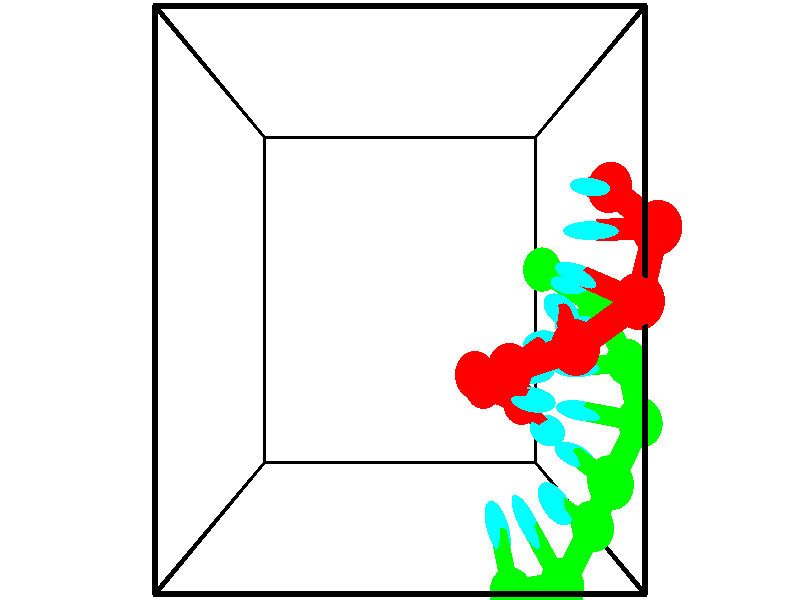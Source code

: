 // switches for output
#declare DRAW_BASES = 1; // possible values are 0, 1; only relevant for DNA ribbons
#declare DRAW_BASES_TYPE = 3; // possible values are 1, 2, 3; only relevant for DNA ribbons
#declare DRAW_FOG = 0; // set to 1 to enable fog

#include "colors.inc"

#include "transforms.inc"
background { rgb <1, 1, 1>}

#default {
   normal{
       ripples 0.25
       frequency 0.20
       turbulence 0.2
       lambda 5
   }
	finish {
		phong 0.1
		phong_size 40.
	}
}

// original window dimensions: 1024x640


// camera settings

camera {
	sky <-0, 1, 0>
	up <-0, 1, 0>
	right 1.6 * <1, 0, 0>
	location <2.5, 2.5, 11.1562>
	look_at <2.5, 2.5, 2.5>
	direction <0, 0, -8.6562>
	angle 67.0682
}


# declare cpy_camera_pos = <2.5, 2.5, 11.1562>;
# if (DRAW_FOG = 1)
fog {
	fog_type 2
	up vnormalize(cpy_camera_pos)
	color rgbt<1,1,1,0.3>
	distance 1e-5
	fog_alt 3e-3
	fog_offset 4
}
# end


// LIGHTS

# declare lum = 6;
global_settings {
	ambient_light rgb lum * <0.05, 0.05, 0.05>
	max_trace_level 15
}# declare cpy_direct_light_amount = 0.25;
light_source
{	1000 * <-1, -1, 1>,
	rgb lum * cpy_direct_light_amount
	parallel
}

light_source
{	1000 * <1, 1, -1>,
	rgb lum * cpy_direct_light_amount
	parallel
}

// strand 0

// nucleotide -1

// particle -1
sphere {
	<4.980454, 3.609045, 4.011642> 0.250000
	pigment { color rgbt <1,0,0,0> }
	no_shadow
}
cylinder {
	<4.748009, 3.562143, 4.333775>,  <4.608541, 3.534002, 4.527054>, 0.100000
	pigment { color rgbt <1,0,0,0> }
	no_shadow
}
cylinder {
	<4.748009, 3.562143, 4.333775>,  <4.980454, 3.609045, 4.011642>, 0.100000
	pigment { color rgbt <1,0,0,0> }
	no_shadow
}

// particle -1
sphere {
	<4.748009, 3.562143, 4.333775> 0.100000
	pigment { color rgbt <1,0,0,0> }
	no_shadow
}
sphere {
	0, 1
	scale<0.080000,0.200000,0.300000>
	matrix <-0.093926, -0.973291, -0.209484,
		0.808385, -0.197375, 0.554578,
		-0.581113, -0.117255, 0.805332,
		4.573675, 3.526966, 4.575374>
	pigment { color rgbt <0,1,1,0> }
	no_shadow
}
cylinder {
	<5.271169, 3.148118, 4.641673>,  <4.980454, 3.609045, 4.011642>, 0.130000
	pigment { color rgbt <1,0,0,0> }
	no_shadow
}

// nucleotide -1

// particle -1
sphere {
	<5.271169, 3.148118, 4.641673> 0.250000
	pigment { color rgbt <1,0,0,0> }
	no_shadow
}
cylinder {
	<4.871468, 3.136700, 4.631248>,  <4.631647, 3.129849, 4.624994>, 0.100000
	pigment { color rgbt <1,0,0,0> }
	no_shadow
}
cylinder {
	<4.871468, 3.136700, 4.631248>,  <5.271169, 3.148118, 4.641673>, 0.100000
	pigment { color rgbt <1,0,0,0> }
	no_shadow
}

// particle -1
sphere {
	<4.871468, 3.136700, 4.631248> 0.100000
	pigment { color rgbt <1,0,0,0> }
	no_shadow
}
sphere {
	0, 1
	scale<0.080000,0.200000,0.300000>
	matrix <0.034012, -0.969684, -0.241983,
		-0.018364, -0.242689, 0.969930,
		-0.999253, -0.028546, -0.026061,
		4.571692, 3.128136, 4.623430>
	pigment { color rgbt <0,1,1,0> }
	no_shadow
}
cylinder {
	<4.986670, 2.489592, 4.867621>,  <5.271169, 3.148118, 4.641673>, 0.130000
	pigment { color rgbt <1,0,0,0> }
	no_shadow
}

// nucleotide -1

// particle -1
sphere {
	<4.986670, 2.489592, 4.867621> 0.250000
	pigment { color rgbt <1,0,0,0> }
	no_shadow
}
cylinder {
	<4.713058, 2.627678, 4.610582>,  <4.548891, 2.710529, 4.456359>, 0.100000
	pigment { color rgbt <1,0,0,0> }
	no_shadow
}
cylinder {
	<4.713058, 2.627678, 4.610582>,  <4.986670, 2.489592, 4.867621>, 0.100000
	pigment { color rgbt <1,0,0,0> }
	no_shadow
}

// particle -1
sphere {
	<4.713058, 2.627678, 4.610582> 0.100000
	pigment { color rgbt <1,0,0,0> }
	no_shadow
}
sphere {
	0, 1
	scale<0.080000,0.200000,0.300000>
	matrix <-0.139313, -0.926537, -0.349458,
		-0.716027, -0.149518, 0.681872,
		-0.684030, 0.345215, -0.642596,
		4.507849, 2.731242, 4.417804>
	pigment { color rgbt <0,1,1,0> }
	no_shadow
}
cylinder {
	<4.358520, 2.080237, 4.756259>,  <4.986670, 2.489592, 4.867621>, 0.130000
	pigment { color rgbt <1,0,0,0> }
	no_shadow
}

// nucleotide -1

// particle -1
sphere {
	<4.358520, 2.080237, 4.756259> 0.250000
	pigment { color rgbt <1,0,0,0> }
	no_shadow
}
cylinder {
	<4.366806, 2.266482, 4.402361>,  <4.371778, 2.378228, 4.190022>, 0.100000
	pigment { color rgbt <1,0,0,0> }
	no_shadow
}
cylinder {
	<4.366806, 2.266482, 4.402361>,  <4.358520, 2.080237, 4.756259>, 0.100000
	pigment { color rgbt <1,0,0,0> }
	no_shadow
}

// particle -1
sphere {
	<4.366806, 2.266482, 4.402361> 0.100000
	pigment { color rgbt <1,0,0,0> }
	no_shadow
}
sphere {
	0, 1
	scale<0.080000,0.200000,0.300000>
	matrix <-0.158192, -0.872263, -0.462745,
		-0.987191, 0.149546, 0.055588,
		0.020715, 0.465612, -0.884747,
		4.373020, 2.406165, 4.136937>
	pigment { color rgbt <0,1,1,0> }
	no_shadow
}
cylinder {
	<3.730374, 1.848959, 4.387250>,  <4.358520, 2.080237, 4.756259>, 0.130000
	pigment { color rgbt <1,0,0,0> }
	no_shadow
}

// nucleotide -1

// particle -1
sphere {
	<3.730374, 1.848959, 4.387250> 0.250000
	pigment { color rgbt <1,0,0,0> }
	no_shadow
}
cylinder {
	<4.002304, 1.966329, 4.118404>,  <4.165462, 2.036752, 3.957097>, 0.100000
	pigment { color rgbt <1,0,0,0> }
	no_shadow
}
cylinder {
	<4.002304, 1.966329, 4.118404>,  <3.730374, 1.848959, 4.387250>, 0.100000
	pigment { color rgbt <1,0,0,0> }
	no_shadow
}

// particle -1
sphere {
	<4.002304, 1.966329, 4.118404> 0.100000
	pigment { color rgbt <1,0,0,0> }
	no_shadow
}
sphere {
	0, 1
	scale<0.080000,0.200000,0.300000>
	matrix <-0.079435, -0.881616, -0.465235,
		-0.729059, 0.369668, -0.576036,
		0.679825, 0.293427, -0.672115,
		4.206252, 2.054357, 3.916770>
	pigment { color rgbt <0,1,1,0> }
	no_shadow
}
cylinder {
	<3.435793, 1.721229, 3.641237>,  <3.730374, 1.848959, 4.387250>, 0.130000
	pigment { color rgbt <1,0,0,0> }
	no_shadow
}

// nucleotide -1

// particle -1
sphere {
	<3.435793, 1.721229, 3.641237> 0.250000
	pigment { color rgbt <1,0,0,0> }
	no_shadow
}
cylinder {
	<3.834236, 1.741912, 3.612688>,  <4.073302, 1.754322, 3.595558>, 0.100000
	pigment { color rgbt <1,0,0,0> }
	no_shadow
}
cylinder {
	<3.834236, 1.741912, 3.612688>,  <3.435793, 1.721229, 3.641237>, 0.100000
	pigment { color rgbt <1,0,0,0> }
	no_shadow
}

// particle -1
sphere {
	<3.834236, 1.741912, 3.612688> 0.100000
	pigment { color rgbt <1,0,0,0> }
	no_shadow
}
sphere {
	0, 1
	scale<0.080000,0.200000,0.300000>
	matrix <0.011703, -0.880246, -0.474374,
		-0.087354, 0.471693, -0.877425,
		0.996109, 0.051707, -0.071373,
		4.133069, 1.757424, 3.591276>
	pigment { color rgbt <0,1,1,0> }
	no_shadow
}
cylinder {
	<3.629516, 1.521899, 2.968607>,  <3.435793, 1.721229, 3.641237>, 0.130000
	pigment { color rgbt <1,0,0,0> }
	no_shadow
}

// nucleotide -1

// particle -1
sphere {
	<3.629516, 1.521899, 2.968607> 0.250000
	pigment { color rgbt <1,0,0,0> }
	no_shadow
}
cylinder {
	<3.964203, 1.467381, 3.180769>,  <4.165015, 1.434671, 3.308066>, 0.100000
	pigment { color rgbt <1,0,0,0> }
	no_shadow
}
cylinder {
	<3.964203, 1.467381, 3.180769>,  <3.629516, 1.521899, 2.968607>, 0.100000
	pigment { color rgbt <1,0,0,0> }
	no_shadow
}

// particle -1
sphere {
	<3.964203, 1.467381, 3.180769> 0.100000
	pigment { color rgbt <1,0,0,0> }
	no_shadow
}
sphere {
	0, 1
	scale<0.080000,0.200000,0.300000>
	matrix <0.132032, -0.889759, -0.436916,
		0.531482, 0.435606, -0.726481,
		0.836716, -0.136294, 0.530405,
		4.215218, 1.426493, 3.339890>
	pigment { color rgbt <0,1,1,0> }
	no_shadow
}
cylinder {
	<4.233967, 1.260819, 2.498167>,  <3.629516, 1.521899, 2.968607>, 0.130000
	pigment { color rgbt <1,0,0,0> }
	no_shadow
}

// nucleotide -1

// particle -1
sphere {
	<4.233967, 1.260819, 2.498167> 0.250000
	pigment { color rgbt <1,0,0,0> }
	no_shadow
}
cylinder {
	<4.361626, 1.145598, 2.859314>,  <4.438221, 1.076465, 3.076002>, 0.100000
	pigment { color rgbt <1,0,0,0> }
	no_shadow
}
cylinder {
	<4.361626, 1.145598, 2.859314>,  <4.233967, 1.260819, 2.498167>, 0.100000
	pigment { color rgbt <1,0,0,0> }
	no_shadow
}

// particle -1
sphere {
	<4.361626, 1.145598, 2.859314> 0.100000
	pigment { color rgbt <1,0,0,0> }
	no_shadow
}
sphere {
	0, 1
	scale<0.080000,0.200000,0.300000>
	matrix <0.349985, -0.849521, -0.394746,
		0.880713, 0.441972, -0.170308,
		0.319147, -0.288053, 0.902868,
		4.457370, 1.059182, 3.130174>
	pigment { color rgbt <0,1,1,0> }
	no_shadow
}
// strand 1

// nucleotide -1

// particle -1
sphere {
	<3.778673, -0.317434, 4.235799> 0.250000
	pigment { color rgbt <0,1,0,0> }
	no_shadow
}
cylinder {
	<3.734207, -0.039474, 3.951614>,  <3.707528, 0.127301, 3.781103>, 0.100000
	pigment { color rgbt <0,1,0,0> }
	no_shadow
}
cylinder {
	<3.734207, -0.039474, 3.951614>,  <3.778673, -0.317434, 4.235799>, 0.100000
	pigment { color rgbt <0,1,0,0> }
	no_shadow
}

// particle -1
sphere {
	<3.734207, -0.039474, 3.951614> 0.100000
	pigment { color rgbt <0,1,0,0> }
	no_shadow
}
sphere {
	0, 1
	scale<0.080000,0.200000,0.300000>
	matrix <0.648214, 0.592588, 0.478182,
		0.753300, -0.407375, -0.516319,
		-0.111165, 0.694900, -0.710462,
		3.700858, 0.168995, 3.738476>
	pigment { color rgbt <0,1,1,0> }
	no_shadow
}
cylinder {
	<4.394300, -0.280120, 4.104192>,  <3.778673, -0.317434, 4.235799>, 0.130000
	pigment { color rgbt <0,1,0,0> }
	no_shadow
}

// nucleotide -1

// particle -1
sphere {
	<4.394300, -0.280120, 4.104192> 0.250000
	pigment { color rgbt <0,1,0,0> }
	no_shadow
}
cylinder {
	<4.179993, 0.047504, 4.022129>,  <4.051408, 0.244079, 3.972891>, 0.100000
	pigment { color rgbt <0,1,0,0> }
	no_shadow
}
cylinder {
	<4.179993, 0.047504, 4.022129>,  <4.394300, -0.280120, 4.104192>, 0.100000
	pigment { color rgbt <0,1,0,0> }
	no_shadow
}

// particle -1
sphere {
	<4.179993, 0.047504, 4.022129> 0.100000
	pigment { color rgbt <0,1,0,0> }
	no_shadow
}
sphere {
	0, 1
	scale<0.080000,0.200000,0.300000>
	matrix <0.742280, 0.572690, 0.347916,
		0.402456, 0.034118, -0.914803,
		-0.535770, 0.819061, -0.205157,
		4.019262, 0.293223, 3.960582>
	pigment { color rgbt <0,1,1,0> }
	no_shadow
}
cylinder {
	<4.863428, 0.186567, 3.743990>,  <4.394300, -0.280120, 4.104192>, 0.130000
	pigment { color rgbt <0,1,0,0> }
	no_shadow
}

// nucleotide -1

// particle -1
sphere {
	<4.863428, 0.186567, 3.743990> 0.250000
	pigment { color rgbt <0,1,0,0> }
	no_shadow
}
cylinder {
	<4.557587, 0.368414, 3.926727>,  <4.374082, 0.477522, 4.036369>, 0.100000
	pigment { color rgbt <0,1,0,0> }
	no_shadow
}
cylinder {
	<4.557587, 0.368414, 3.926727>,  <4.863428, 0.186567, 3.743990>, 0.100000
	pigment { color rgbt <0,1,0,0> }
	no_shadow
}

// particle -1
sphere {
	<4.557587, 0.368414, 3.926727> 0.100000
	pigment { color rgbt <0,1,0,0> }
	no_shadow
}
sphere {
	0, 1
	scale<0.080000,0.200000,0.300000>
	matrix <0.643783, 0.505272, 0.574669,
		0.030425, 0.733501, -0.679007,
		-0.764603, 0.454617, 0.456843,
		4.328206, 0.504799, 4.063780>
	pigment { color rgbt <0,1,1,0> }
	no_shadow
}
cylinder {
	<4.892132, 0.770655, 4.290099>,  <4.863428, 0.186567, 3.743990>, 0.130000
	pigment { color rgbt <0,1,0,0> }
	no_shadow
}

// nucleotide -1

// particle -1
sphere {
	<4.892132, 0.770655, 4.290099> 0.250000
	pigment { color rgbt <0,1,0,0> }
	no_shadow
}
cylinder {
	<4.763428, 0.841242, 3.918007>,  <4.686205, 0.883594, 3.694752>, 0.100000
	pigment { color rgbt <0,1,0,0> }
	no_shadow
}
cylinder {
	<4.763428, 0.841242, 3.918007>,  <4.892132, 0.770655, 4.290099>, 0.100000
	pigment { color rgbt <0,1,0,0> }
	no_shadow
}

// particle -1
sphere {
	<4.763428, 0.841242, 3.918007> 0.100000
	pigment { color rgbt <0,1,0,0> }
	no_shadow
}
sphere {
	0, 1
	scale<0.080000,0.200000,0.300000>
	matrix <0.041391, 0.984161, 0.172380,
		0.945915, 0.016962, -0.323969,
		-0.321762, 0.176466, -0.930231,
		4.666899, 0.894182, 3.638938>
	pigment { color rgbt <0,1,1,0> }
	no_shadow
}
cylinder {
	<5.362246, 1.287282, 3.951712>,  <4.892132, 0.770655, 4.290099>, 0.130000
	pigment { color rgbt <0,1,0,0> }
	no_shadow
}

// nucleotide -1

// particle -1
sphere {
	<5.362246, 1.287282, 3.951712> 0.250000
	pigment { color rgbt <0,1,0,0> }
	no_shadow
}
cylinder {
	<5.016159, 1.321894, 3.754162>,  <4.808507, 1.342661, 3.635632>, 0.100000
	pigment { color rgbt <0,1,0,0> }
	no_shadow
}
cylinder {
	<5.016159, 1.321894, 3.754162>,  <5.362246, 1.287282, 3.951712>, 0.100000
	pigment { color rgbt <0,1,0,0> }
	no_shadow
}

// particle -1
sphere {
	<5.016159, 1.321894, 3.754162> 0.100000
	pigment { color rgbt <0,1,0,0> }
	no_shadow
}
sphere {
	0, 1
	scale<0.080000,0.200000,0.300000>
	matrix <-0.020269, 0.978155, 0.206886,
		0.500989, 0.189012, -0.844562,
		-0.865216, 0.086529, -0.493876,
		4.756594, 1.347852, 3.605999>
	pigment { color rgbt <0,1,1,0> }
	no_shadow
}
cylinder {
	<5.406037, 1.836720, 3.424729>,  <5.362246, 1.287282, 3.951712>, 0.130000
	pigment { color rgbt <0,1,0,0> }
	no_shadow
}

// nucleotide -1

// particle -1
sphere {
	<5.406037, 1.836720, 3.424729> 0.250000
	pigment { color rgbt <0,1,0,0> }
	no_shadow
}
cylinder {
	<5.014648, 1.812698, 3.503708>,  <4.779815, 1.798285, 3.551095>, 0.100000
	pigment { color rgbt <0,1,0,0> }
	no_shadow
}
cylinder {
	<5.014648, 1.812698, 3.503708>,  <5.406037, 1.836720, 3.424729>, 0.100000
	pigment { color rgbt <0,1,0,0> }
	no_shadow
}

// particle -1
sphere {
	<5.014648, 1.812698, 3.503708> 0.100000
	pigment { color rgbt <0,1,0,0> }
	no_shadow
}
sphere {
	0, 1
	scale<0.080000,0.200000,0.300000>
	matrix <-0.009259, 0.968536, 0.248701,
		-0.206170, 0.241518, -0.948242,
		-0.978472, -0.060055, 0.197447,
		4.721107, 1.794682, 3.562942>
	pigment { color rgbt <0,1,1,0> }
	no_shadow
}
cylinder {
	<5.162970, 2.432775, 3.031219>,  <5.406037, 1.836720, 3.424729>, 0.130000
	pigment { color rgbt <0,1,0,0> }
	no_shadow
}

// nucleotide -1

// particle -1
sphere {
	<5.162970, 2.432775, 3.031219> 0.250000
	pigment { color rgbt <0,1,0,0> }
	no_shadow
}
cylinder {
	<4.893066, 2.329216, 3.307674>,  <4.731124, 2.267081, 3.473548>, 0.100000
	pigment { color rgbt <0,1,0,0> }
	no_shadow
}
cylinder {
	<4.893066, 2.329216, 3.307674>,  <5.162970, 2.432775, 3.031219>, 0.100000
	pigment { color rgbt <0,1,0,0> }
	no_shadow
}

// particle -1
sphere {
	<4.893066, 2.329216, 3.307674> 0.100000
	pigment { color rgbt <0,1,0,0> }
	no_shadow
}
sphere {
	0, 1
	scale<0.080000,0.200000,0.300000>
	matrix <-0.036075, 0.946904, 0.319486,
		-0.737156, 0.190643, -0.648271,
		-0.674759, -0.258897, 0.691139,
		4.690639, 2.251547, 3.515016>
	pigment { color rgbt <0,1,1,0> }
	no_shadow
}
cylinder {
	<4.430542, 2.845202, 2.939076>,  <5.162970, 2.432775, 3.031219>, 0.130000
	pigment { color rgbt <0,1,0,0> }
	no_shadow
}

// nucleotide -1

// particle -1
sphere {
	<4.430542, 2.845202, 2.939076> 0.250000
	pigment { color rgbt <0,1,0,0> }
	no_shadow
}
cylinder {
	<4.540977, 2.746555, 3.310658>,  <4.607239, 2.687367, 3.533606>, 0.100000
	pigment { color rgbt <0,1,0,0> }
	no_shadow
}
cylinder {
	<4.540977, 2.746555, 3.310658>,  <4.430542, 2.845202, 2.939076>, 0.100000
	pigment { color rgbt <0,1,0,0> }
	no_shadow
}

// particle -1
sphere {
	<4.540977, 2.746555, 3.310658> 0.100000
	pigment { color rgbt <0,1,0,0> }
	no_shadow
}
sphere {
	0, 1
	scale<0.080000,0.200000,0.300000>
	matrix <-0.160891, 0.941023, 0.297640,
		-0.947570, -0.231635, 0.220128,
		0.276089, -0.246618, 0.928953,
		4.623804, 2.672570, 3.589344>
	pigment { color rgbt <0,1,1,0> }
	no_shadow
}
// box output
cylinder {
	<0.000000, 0.000000, 0.000000>,  <5.000000, 0.000000, 0.000000>, 0.025000
	pigment { color rgbt <0,0,0,0> }
	no_shadow
}
cylinder {
	<0.000000, 0.000000, 0.000000>,  <0.000000, 5.000000, 0.000000>, 0.025000
	pigment { color rgbt <0,0,0,0> }
	no_shadow
}
cylinder {
	<0.000000, 0.000000, 0.000000>,  <0.000000, 0.000000, 5.000000>, 0.025000
	pigment { color rgbt <0,0,0,0> }
	no_shadow
}
cylinder {
	<5.000000, 5.000000, 5.000000>,  <0.000000, 5.000000, 5.000000>, 0.025000
	pigment { color rgbt <0,0,0,0> }
	no_shadow
}
cylinder {
	<5.000000, 5.000000, 5.000000>,  <5.000000, 0.000000, 5.000000>, 0.025000
	pigment { color rgbt <0,0,0,0> }
	no_shadow
}
cylinder {
	<5.000000, 5.000000, 5.000000>,  <5.000000, 5.000000, 0.000000>, 0.025000
	pigment { color rgbt <0,0,0,0> }
	no_shadow
}
cylinder {
	<0.000000, 0.000000, 5.000000>,  <0.000000, 5.000000, 5.000000>, 0.025000
	pigment { color rgbt <0,0,0,0> }
	no_shadow
}
cylinder {
	<0.000000, 0.000000, 5.000000>,  <5.000000, 0.000000, 5.000000>, 0.025000
	pigment { color rgbt <0,0,0,0> }
	no_shadow
}
cylinder {
	<5.000000, 5.000000, 0.000000>,  <0.000000, 5.000000, 0.000000>, 0.025000
	pigment { color rgbt <0,0,0,0> }
	no_shadow
}
cylinder {
	<5.000000, 5.000000, 0.000000>,  <5.000000, 0.000000, 0.000000>, 0.025000
	pigment { color rgbt <0,0,0,0> }
	no_shadow
}
cylinder {
	<5.000000, 0.000000, 5.000000>,  <5.000000, 0.000000, 0.000000>, 0.025000
	pigment { color rgbt <0,0,0,0> }
	no_shadow
}
cylinder {
	<0.000000, 5.000000, 0.000000>,  <0.000000, 5.000000, 5.000000>, 0.025000
	pigment { color rgbt <0,0,0,0> }
	no_shadow
}
// end of box output
